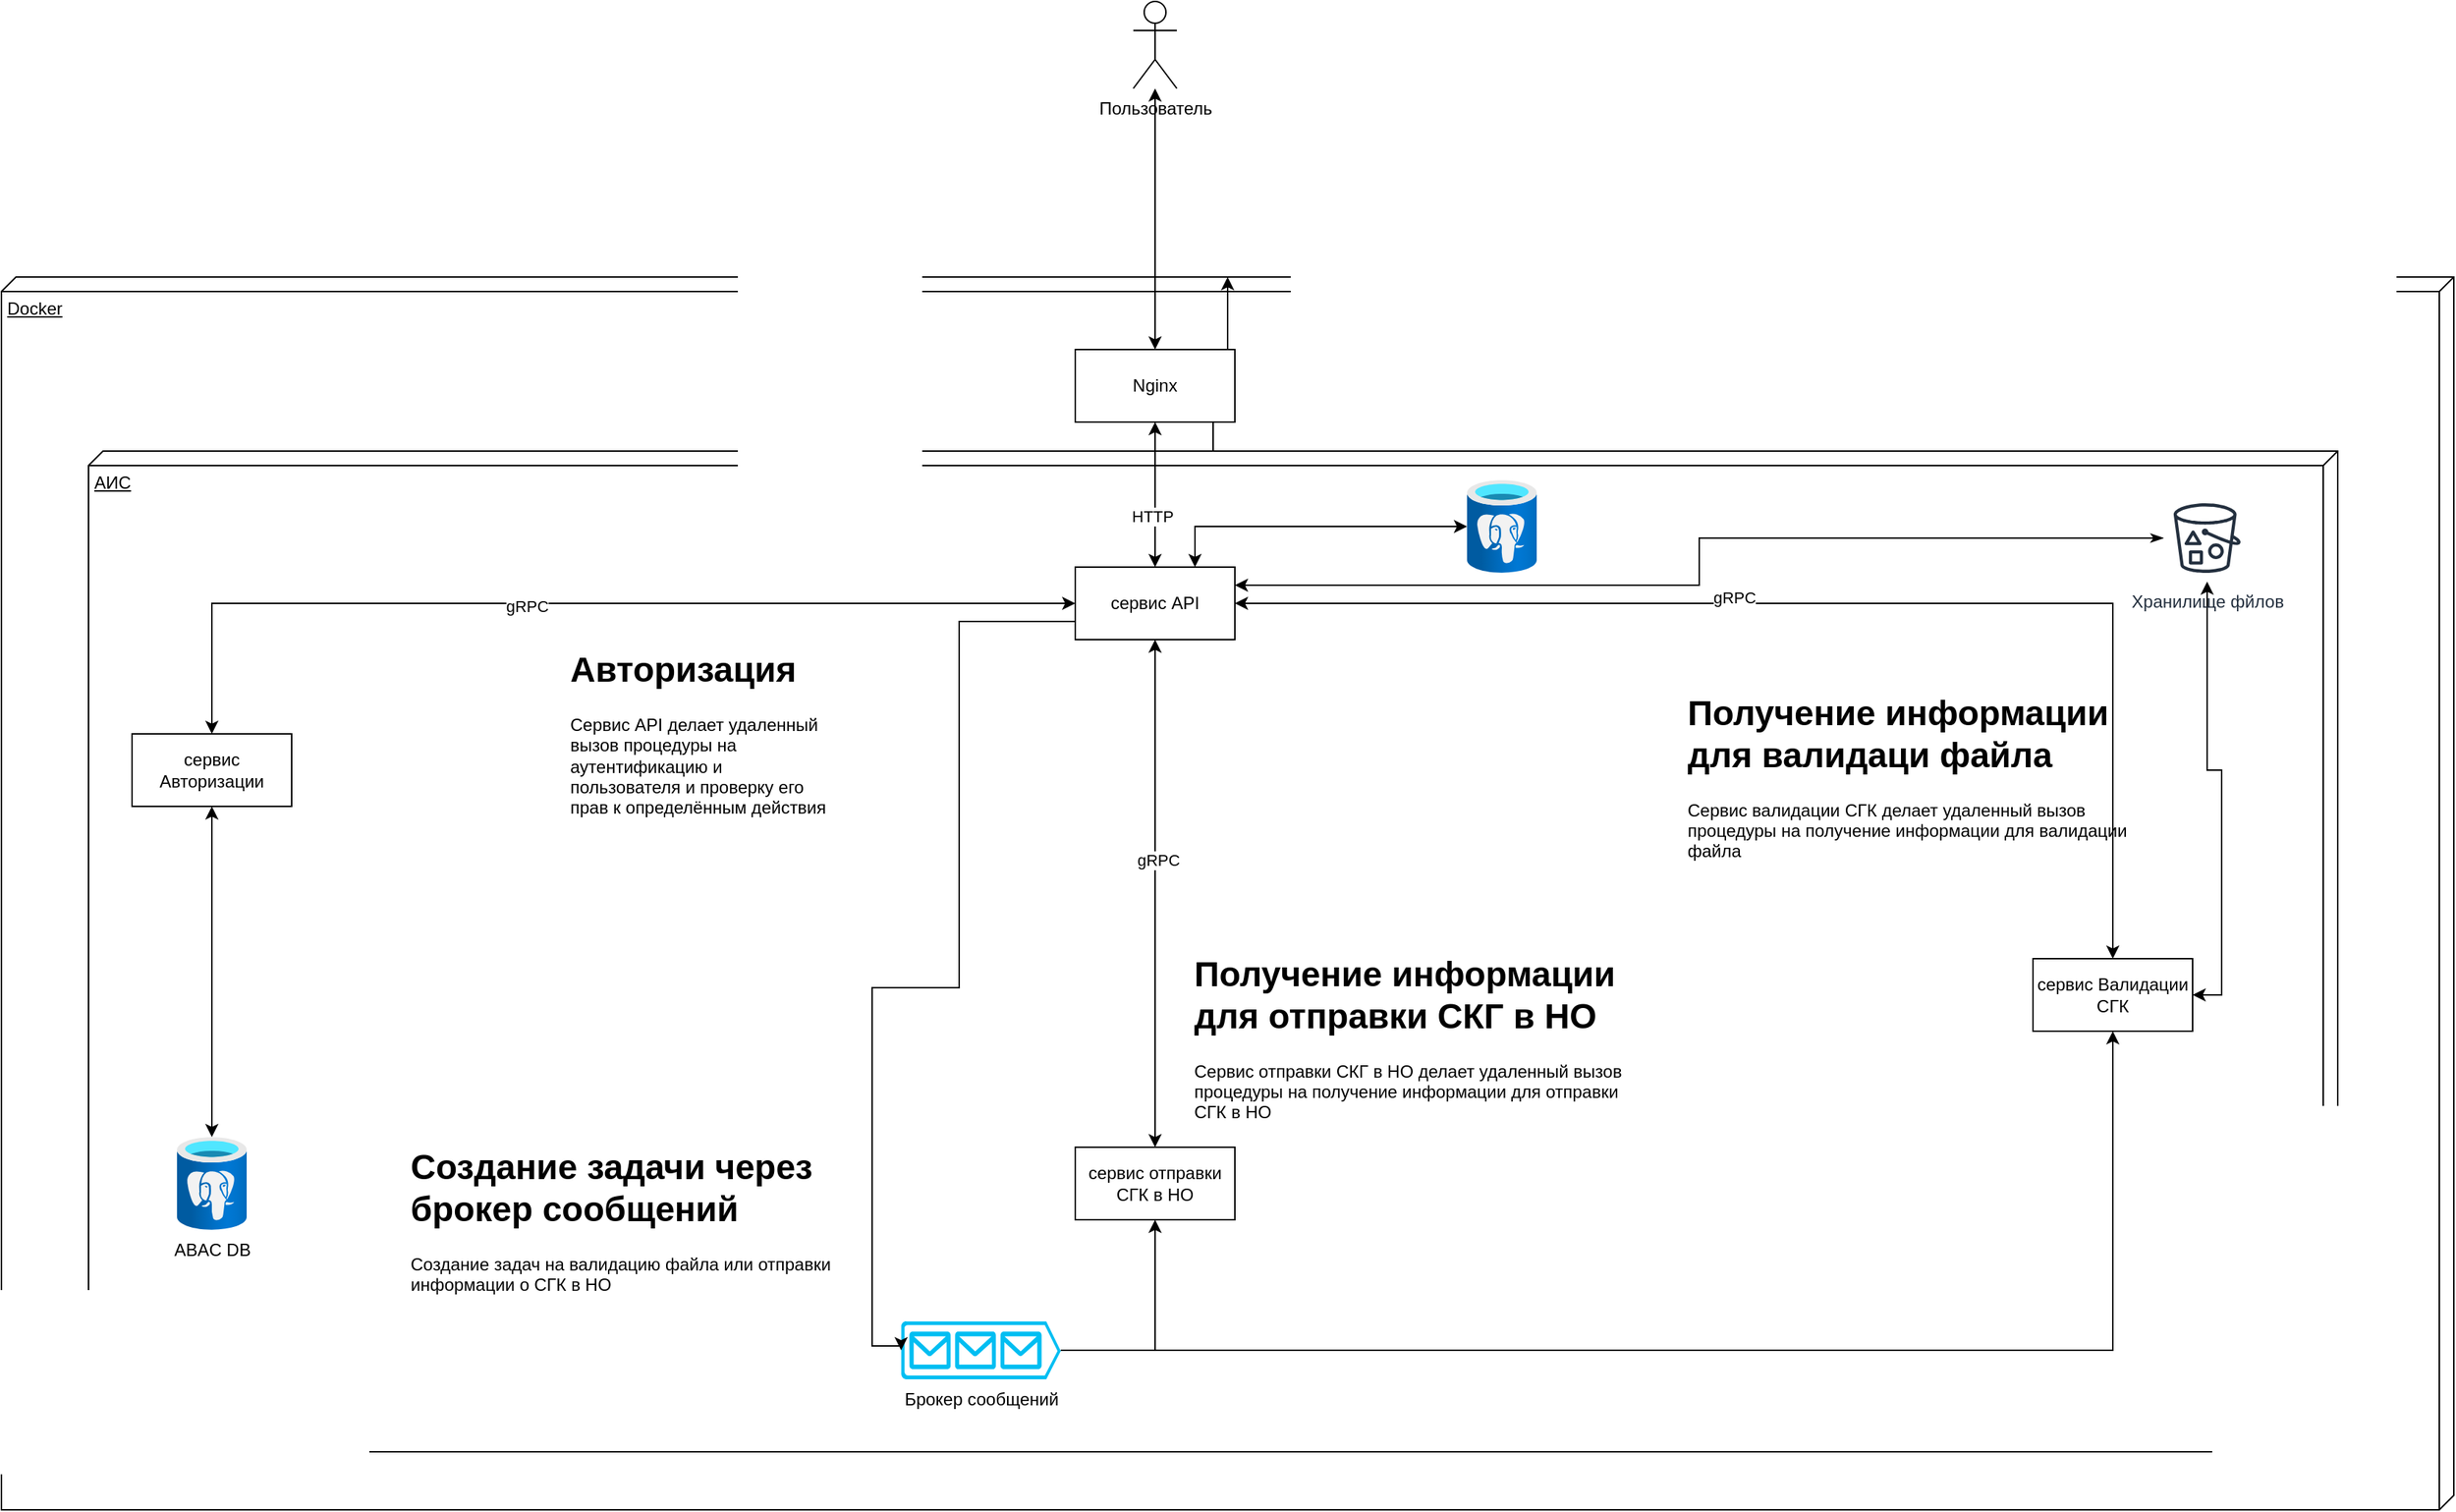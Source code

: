 <mxfile version="24.4.3" type="github">
  <diagram name="Страница — 1" id="m_ZKeMCXCTekE9vXS3An">
    <mxGraphModel dx="2817" dy="1109" grid="1" gridSize="10" guides="1" tooltips="1" connect="1" arrows="1" fold="1" page="1" pageScale="1" pageWidth="827" pageHeight="1169" math="0" shadow="0">
      <root>
        <mxCell id="0" />
        <mxCell id="1" parent="0" />
        <mxCell id="P6zghFMr0lrIGVhiy2J4-8" value="Docker" style="verticalAlign=top;align=left;spacingTop=8;spacingLeft=2;spacingRight=12;shape=cube;size=10;direction=south;fontStyle=4;html=1;whiteSpace=wrap;" vertex="1" parent="1">
          <mxGeometry x="-400" y="220" width="1690" height="850" as="geometry" />
        </mxCell>
        <mxCell id="P6zghFMr0lrIGVhiy2J4-47" style="edgeStyle=orthogonalEdgeStyle;rounded=0;orthogonalLoop=1;jettySize=auto;html=1;" edge="1" parent="1" source="P6zghFMr0lrIGVhiy2J4-12" target="P6zghFMr0lrIGVhiy2J4-8">
          <mxGeometry relative="1" as="geometry" />
        </mxCell>
        <mxCell id="P6zghFMr0lrIGVhiy2J4-12" value="АИС" style="verticalAlign=top;align=left;spacingTop=8;spacingLeft=2;spacingRight=12;shape=cube;size=10;direction=south;fontStyle=4;html=1;whiteSpace=wrap;" vertex="1" parent="1">
          <mxGeometry x="-340" y="340" width="1550" height="690" as="geometry" />
        </mxCell>
        <mxCell id="P6zghFMr0lrIGVhiy2J4-14" style="edgeStyle=orthogonalEdgeStyle;rounded=0;orthogonalLoop=1;jettySize=auto;html=1;entryX=0.5;entryY=0;entryDx=0;entryDy=0;startArrow=classic;startFill=1;" edge="1" parent="1" source="P6zghFMr0lrIGVhiy2J4-1" target="P6zghFMr0lrIGVhiy2J4-3">
          <mxGeometry relative="1" as="geometry" />
        </mxCell>
        <mxCell id="P6zghFMr0lrIGVhiy2J4-20" value="gRPC" style="edgeLabel;html=1;align=center;verticalAlign=middle;resizable=0;points=[];" vertex="1" connectable="0" parent="P6zghFMr0lrIGVhiy2J4-14">
          <mxGeometry x="-0.191" y="4" relative="1" as="geometry">
            <mxPoint as="offset" />
          </mxGeometry>
        </mxCell>
        <mxCell id="P6zghFMr0lrIGVhiy2J4-15" style="edgeStyle=orthogonalEdgeStyle;rounded=0;orthogonalLoop=1;jettySize=auto;html=1;entryX=0.5;entryY=0;entryDx=0;entryDy=0;startArrow=classic;startFill=1;" edge="1" parent="1" source="P6zghFMr0lrIGVhiy2J4-1" target="P6zghFMr0lrIGVhiy2J4-2">
          <mxGeometry relative="1" as="geometry" />
        </mxCell>
        <mxCell id="P6zghFMr0lrIGVhiy2J4-19" value="gRPC" style="edgeLabel;html=1;align=center;verticalAlign=middle;resizable=0;points=[];" vertex="1" connectable="0" parent="P6zghFMr0lrIGVhiy2J4-15">
          <mxGeometry x="0.104" y="2" relative="1" as="geometry">
            <mxPoint as="offset" />
          </mxGeometry>
        </mxCell>
        <mxCell id="P6zghFMr0lrIGVhiy2J4-16" style="edgeStyle=orthogonalEdgeStyle;rounded=0;orthogonalLoop=1;jettySize=auto;html=1;startArrow=classic;startFill=1;" edge="1" parent="1" source="P6zghFMr0lrIGVhiy2J4-1" target="P6zghFMr0lrIGVhiy2J4-4">
          <mxGeometry relative="1" as="geometry" />
        </mxCell>
        <mxCell id="P6zghFMr0lrIGVhiy2J4-21" value="gRPC" style="edgeLabel;html=1;align=center;verticalAlign=middle;resizable=0;points=[];" vertex="1" connectable="0" parent="P6zghFMr0lrIGVhiy2J4-16">
          <mxGeometry x="-0.141" y="2" relative="1" as="geometry">
            <mxPoint y="1" as="offset" />
          </mxGeometry>
        </mxCell>
        <mxCell id="P6zghFMr0lrIGVhiy2J4-1" value="сервис API" style="html=1;whiteSpace=wrap;" vertex="1" parent="1">
          <mxGeometry x="340" y="420" width="110" height="50" as="geometry" />
        </mxCell>
        <mxCell id="P6zghFMr0lrIGVhiy2J4-2" value="сервис Авторизации" style="html=1;whiteSpace=wrap;" vertex="1" parent="1">
          <mxGeometry x="-310" y="535" width="110" height="50" as="geometry" />
        </mxCell>
        <mxCell id="P6zghFMr0lrIGVhiy2J4-3" value="сервис Валидации СГК" style="html=1;whiteSpace=wrap;" vertex="1" parent="1">
          <mxGeometry x="1000" y="690" width="110" height="50" as="geometry" />
        </mxCell>
        <mxCell id="P6zghFMr0lrIGVhiy2J4-4" value="сервис отправки СГК в НО" style="html=1;whiteSpace=wrap;" vertex="1" parent="1">
          <mxGeometry x="340" y="820" width="110" height="50" as="geometry" />
        </mxCell>
        <mxCell id="P6zghFMr0lrIGVhiy2J4-24" style="edgeStyle=orthogonalEdgeStyle;rounded=0;orthogonalLoop=1;jettySize=auto;html=1;entryX=0.5;entryY=0;entryDx=0;entryDy=0;startArrow=classic;startFill=1;" edge="1" parent="1" source="P6zghFMr0lrIGVhiy2J4-5" target="P6zghFMr0lrIGVhiy2J4-11">
          <mxGeometry relative="1" as="geometry" />
        </mxCell>
        <mxCell id="P6zghFMr0lrIGVhiy2J4-5" value="Пользователь" style="shape=umlActor;verticalLabelPosition=bottom;verticalAlign=top;html=1;" vertex="1" parent="1">
          <mxGeometry x="380" y="30" width="30" height="60" as="geometry" />
        </mxCell>
        <mxCell id="P6zghFMr0lrIGVhiy2J4-22" style="edgeStyle=orthogonalEdgeStyle;rounded=0;orthogonalLoop=1;jettySize=auto;html=1;startArrow=classic;startFill=1;" edge="1" parent="1" source="P6zghFMr0lrIGVhiy2J4-11" target="P6zghFMr0lrIGVhiy2J4-1">
          <mxGeometry relative="1" as="geometry" />
        </mxCell>
        <mxCell id="P6zghFMr0lrIGVhiy2J4-23" value="HTTP" style="edgeLabel;html=1;align=center;verticalAlign=middle;resizable=0;points=[];" vertex="1" connectable="0" parent="P6zghFMr0lrIGVhiy2J4-22">
          <mxGeometry x="0.3" y="-2" relative="1" as="geometry">
            <mxPoint as="offset" />
          </mxGeometry>
        </mxCell>
        <mxCell id="P6zghFMr0lrIGVhiy2J4-11" value="Nginx" style="html=1;whiteSpace=wrap;" vertex="1" parent="1">
          <mxGeometry x="340" y="270" width="110" height="50" as="geometry" />
        </mxCell>
        <mxCell id="P6zghFMr0lrIGVhiy2J4-32" style="edgeStyle=orthogonalEdgeStyle;rounded=0;orthogonalLoop=1;jettySize=auto;html=1;entryX=0.5;entryY=1;entryDx=0;entryDy=0;startArrow=classic;startFill=1;" edge="1" parent="1" source="P6zghFMr0lrIGVhiy2J4-25" target="P6zghFMr0lrIGVhiy2J4-2">
          <mxGeometry relative="1" as="geometry" />
        </mxCell>
        <mxCell id="P6zghFMr0lrIGVhiy2J4-25" value="ABAC DB" style="image;aspect=fixed;html=1;points=[];align=center;fontSize=12;image=img/lib/azure2/databases/Azure_Database_PostgreSQL_Server.svg;" vertex="1" parent="1">
          <mxGeometry x="-279" y="813" width="48" height="64" as="geometry" />
        </mxCell>
        <mxCell id="P6zghFMr0lrIGVhiy2J4-33" style="edgeStyle=orthogonalEdgeStyle;rounded=0;orthogonalLoop=1;jettySize=auto;html=1;entryX=0.75;entryY=0;entryDx=0;entryDy=0;startArrow=classic;startFill=1;" edge="1" parent="1" source="P6zghFMr0lrIGVhiy2J4-31" target="P6zghFMr0lrIGVhiy2J4-1">
          <mxGeometry relative="1" as="geometry">
            <Array as="points">
              <mxPoint x="422" y="392" />
            </Array>
          </mxGeometry>
        </mxCell>
        <mxCell id="P6zghFMr0lrIGVhiy2J4-31" value="" style="image;aspect=fixed;html=1;points=[];align=center;fontSize=12;image=img/lib/azure2/databases/Azure_Database_PostgreSQL_Server.svg;" vertex="1" parent="1">
          <mxGeometry x="610" y="360" width="48" height="64" as="geometry" />
        </mxCell>
        <mxCell id="P6zghFMr0lrIGVhiy2J4-36" style="edgeStyle=orthogonalEdgeStyle;rounded=0;orthogonalLoop=1;jettySize=auto;html=1;entryX=1;entryY=0.5;entryDx=0;entryDy=0;startArrow=classic;startFill=1;" edge="1" parent="1" source="P6zghFMr0lrIGVhiy2J4-34" target="P6zghFMr0lrIGVhiy2J4-3">
          <mxGeometry relative="1" as="geometry" />
        </mxCell>
        <mxCell id="P6zghFMr0lrIGVhiy2J4-37" style="edgeStyle=orthogonalEdgeStyle;rounded=0;orthogonalLoop=1;jettySize=auto;html=1;entryX=1;entryY=0.25;entryDx=0;entryDy=0;startArrow=classicThin;startFill=1;" edge="1" parent="1" source="P6zghFMr0lrIGVhiy2J4-34" target="P6zghFMr0lrIGVhiy2J4-1">
          <mxGeometry relative="1" as="geometry" />
        </mxCell>
        <mxCell id="P6zghFMr0lrIGVhiy2J4-34" value="Хранилище фйлов" style="sketch=0;outlineConnect=0;fontColor=#232F3E;gradientColor=none;strokeColor=#232F3E;fillColor=#ffffff;dashed=0;verticalLabelPosition=bottom;verticalAlign=top;align=center;html=1;fontSize=12;fontStyle=0;aspect=fixed;shape=mxgraph.aws4.resourceIcon;resIcon=mxgraph.aws4.bucket_with_objects;" vertex="1" parent="1">
          <mxGeometry x="1090" y="370" width="60" height="60" as="geometry" />
        </mxCell>
        <mxCell id="P6zghFMr0lrIGVhiy2J4-40" style="edgeStyle=orthogonalEdgeStyle;rounded=0;orthogonalLoop=1;jettySize=auto;html=1;entryX=0.5;entryY=1;entryDx=0;entryDy=0;" edge="1" parent="1" source="P6zghFMr0lrIGVhiy2J4-38" target="P6zghFMr0lrIGVhiy2J4-4">
          <mxGeometry relative="1" as="geometry" />
        </mxCell>
        <mxCell id="P6zghFMr0lrIGVhiy2J4-41" style="edgeStyle=orthogonalEdgeStyle;rounded=0;orthogonalLoop=1;jettySize=auto;html=1;entryX=0.5;entryY=1;entryDx=0;entryDy=0;" edge="1" parent="1" source="P6zghFMr0lrIGVhiy2J4-38" target="P6zghFMr0lrIGVhiy2J4-3">
          <mxGeometry relative="1" as="geometry" />
        </mxCell>
        <mxCell id="P6zghFMr0lrIGVhiy2J4-38" value="Брокер сообщений" style="verticalLabelPosition=bottom;html=1;verticalAlign=top;align=center;strokeColor=none;fillColor=#00BEF2;shape=mxgraph.azure.queue_generic;pointerEvents=1;" vertex="1" parent="1">
          <mxGeometry x="220" y="940" width="110" height="40" as="geometry" />
        </mxCell>
        <mxCell id="P6zghFMr0lrIGVhiy2J4-39" style="edgeStyle=orthogonalEdgeStyle;rounded=0;orthogonalLoop=1;jettySize=auto;html=1;entryX=0;entryY=0.5;entryDx=0;entryDy=0;entryPerimeter=0;exitX=0;exitY=0.75;exitDx=0;exitDy=0;" edge="1" parent="1" source="P6zghFMr0lrIGVhiy2J4-1" target="P6zghFMr0lrIGVhiy2J4-38">
          <mxGeometry relative="1" as="geometry">
            <Array as="points">
              <mxPoint x="260" y="457" />
              <mxPoint x="260" y="710" />
              <mxPoint x="200" y="710" />
              <mxPoint x="200" y="957" />
            </Array>
          </mxGeometry>
        </mxCell>
        <mxCell id="P6zghFMr0lrIGVhiy2J4-42" value="&lt;h1 style=&quot;margin-top: 0px;&quot;&gt;Авторизация&lt;/h1&gt;&lt;div&gt;Сервис API делает удаленный вызов процедуры на аутентификацию и пользователя и проверку его прав к определённым действия&lt;/div&gt;" style="text;html=1;whiteSpace=wrap;overflow=hidden;rounded=0;" vertex="1" parent="1">
          <mxGeometry x="-10" y="470" width="180" height="120" as="geometry" />
        </mxCell>
        <mxCell id="P6zghFMr0lrIGVhiy2J4-46" value="&lt;h1 style=&quot;margin-top: 0px;&quot;&gt;Создание задачи через брокер сообщений&lt;/h1&gt;&lt;div&gt;Создание задач на валидацию файла или отправки информации о СГК в НО&lt;/div&gt;" style="text;html=1;whiteSpace=wrap;overflow=hidden;rounded=0;" vertex="1" parent="1">
          <mxGeometry x="-120" y="813" width="310" height="187" as="geometry" />
        </mxCell>
        <mxCell id="P6zghFMr0lrIGVhiy2J4-48" value="&lt;h1 style=&quot;margin-top: 0px;&quot;&gt;Получение информации для валидаци файла&lt;/h1&gt;&lt;div&gt;Сервис валидации СГК делает удаленный вызов процедуры на получение информации для валидации файла&lt;/div&gt;" style="text;html=1;whiteSpace=wrap;overflow=hidden;rounded=0;" vertex="1" parent="1">
          <mxGeometry x="760" y="500" width="340" height="120" as="geometry" />
        </mxCell>
        <mxCell id="P6zghFMr0lrIGVhiy2J4-49" value="&lt;h1 style=&quot;margin-top: 0px;&quot;&gt;Получение информации для отправки СКГ в НО&lt;/h1&gt;&lt;div&gt;Сервис отправки СКГ в НО делает удаленный вызов процедуры на получение информации для отправки СГК в НО&lt;/div&gt;" style="text;html=1;whiteSpace=wrap;overflow=hidden;rounded=0;" vertex="1" parent="1">
          <mxGeometry x="420" y="680" width="310" height="120" as="geometry" />
        </mxCell>
      </root>
    </mxGraphModel>
  </diagram>
</mxfile>
